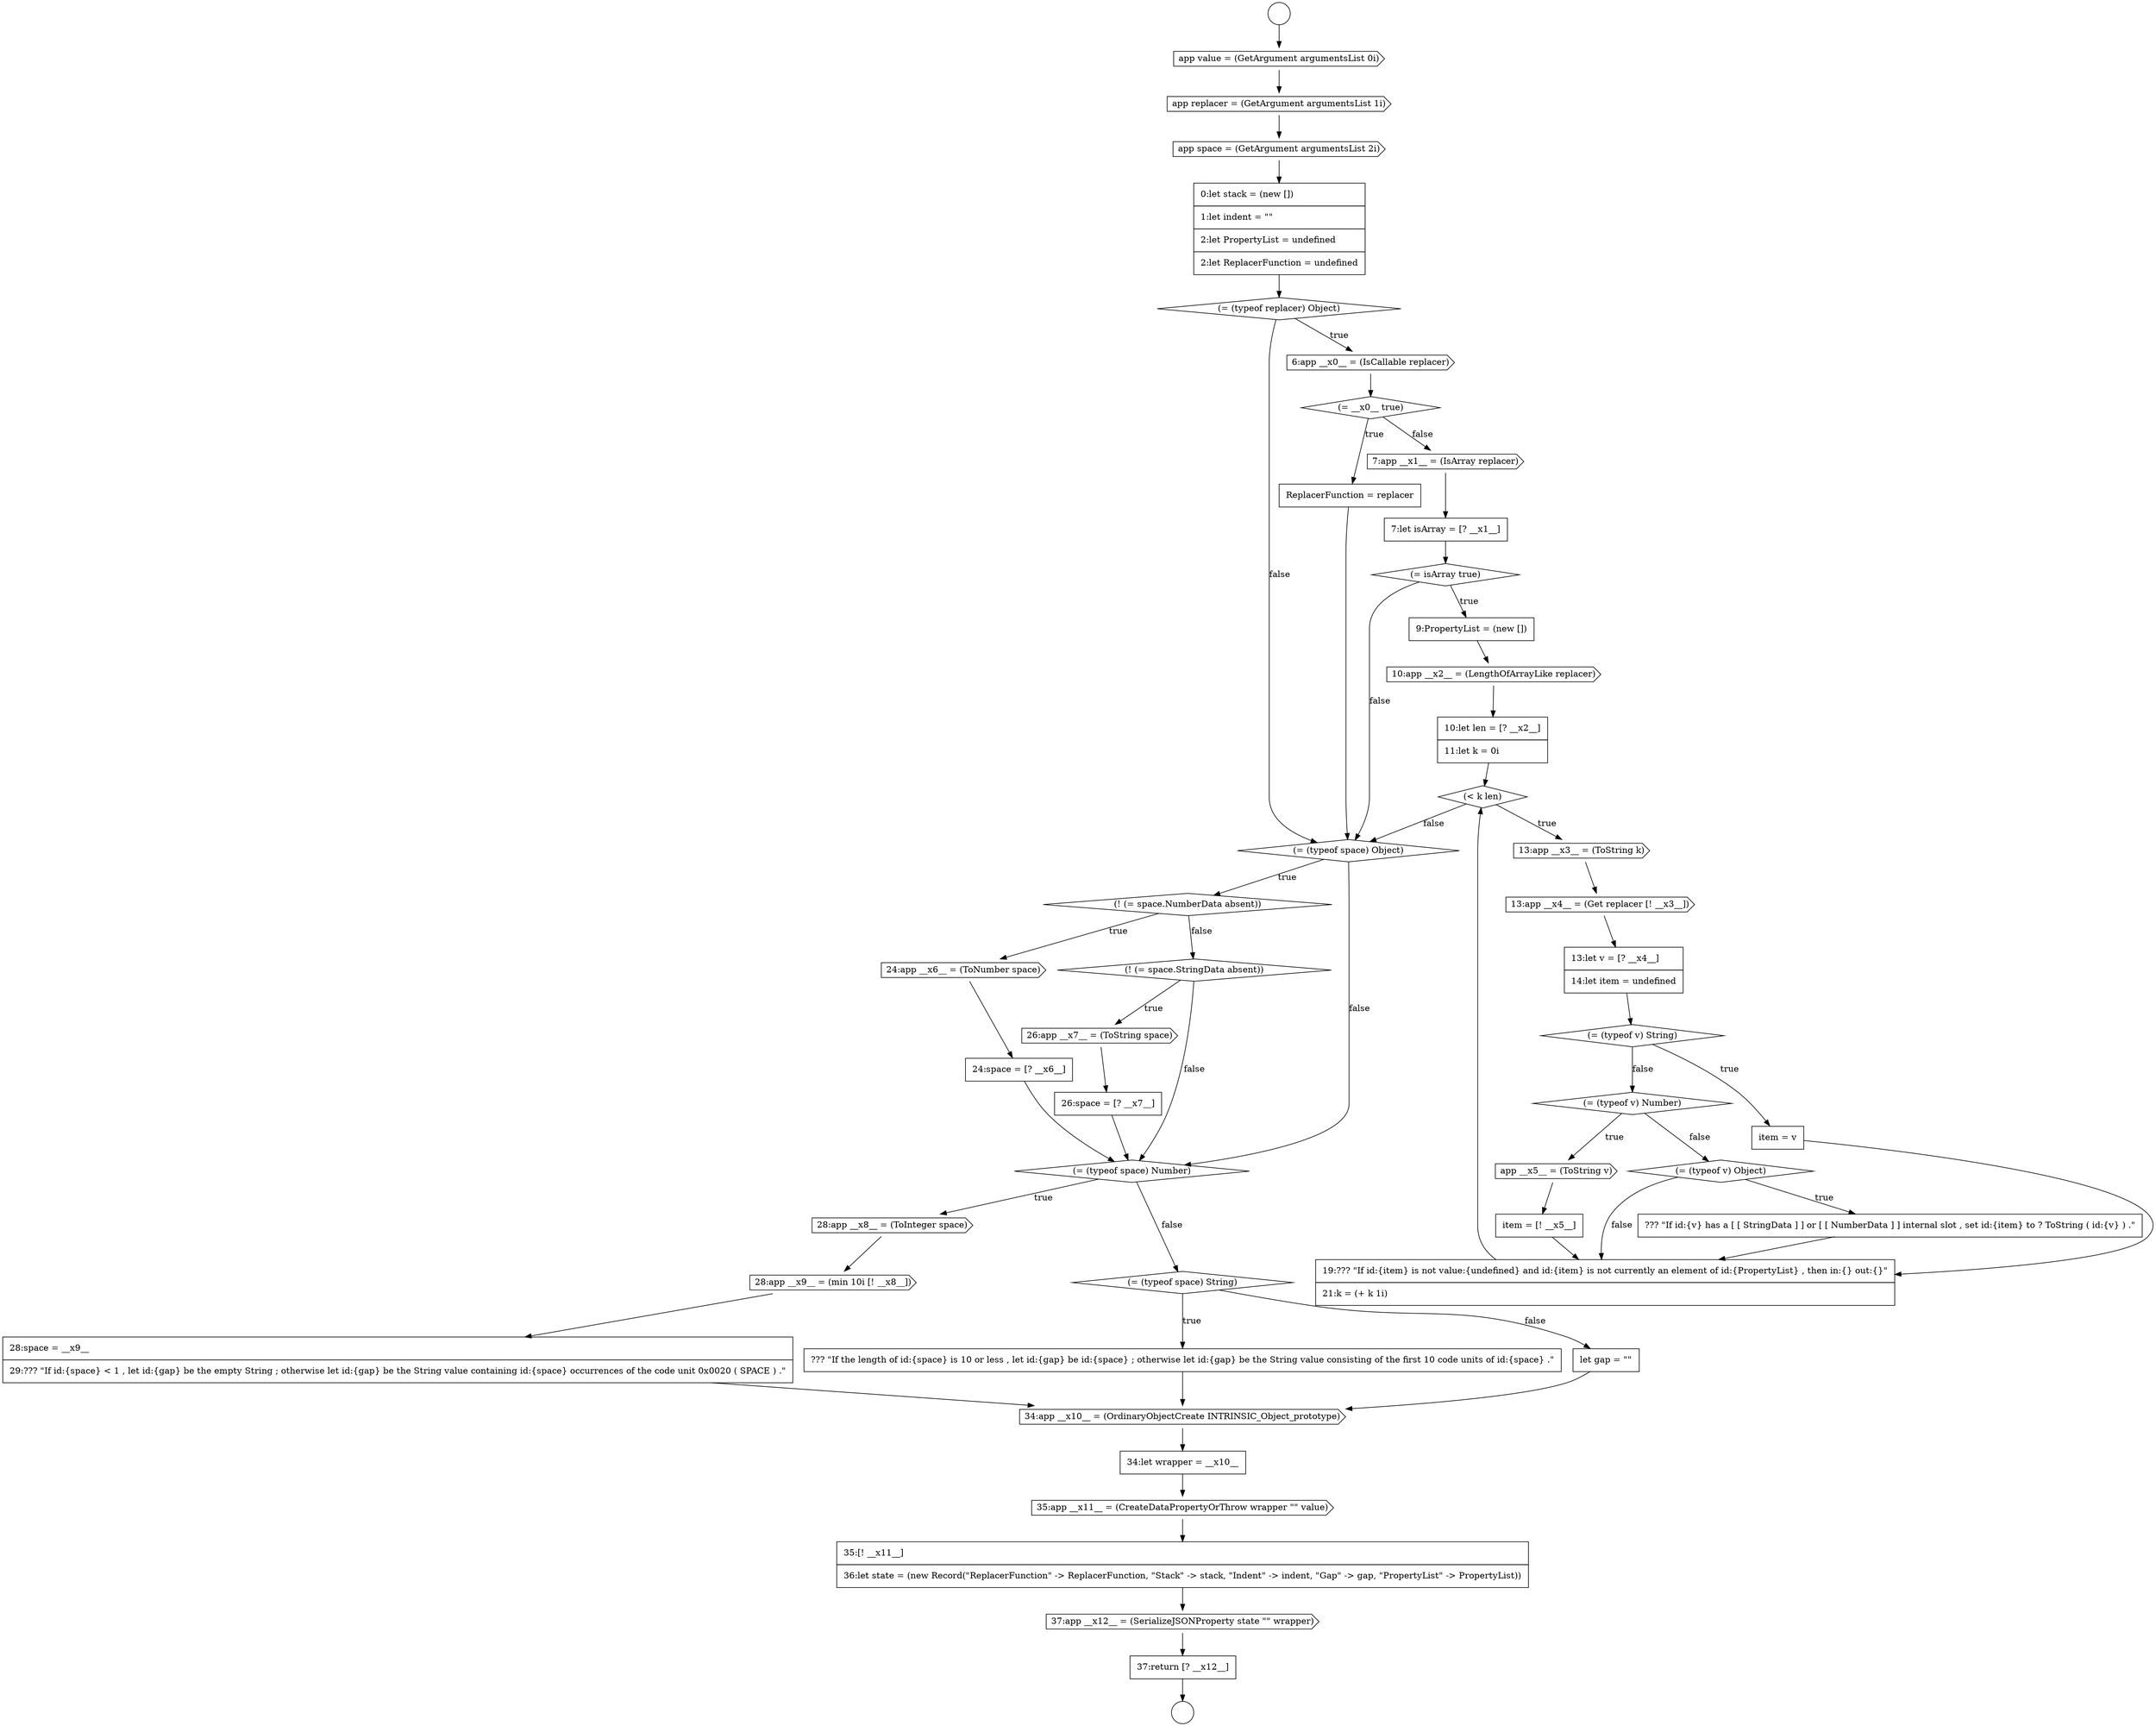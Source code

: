 digraph {
  node0 [shape=circle label=" " color="black" fillcolor="white" style=filled]
  node5 [shape=none, margin=0, label=<<font color="black">
    <table border="0" cellborder="1" cellspacing="0" cellpadding="10">
      <tr><td align="left">0:let stack = (new [])</td></tr>
      <tr><td align="left">1:let indent = &quot;&quot;</td></tr>
      <tr><td align="left">2:let PropertyList = undefined</td></tr>
      <tr><td align="left">2:let ReplacerFunction = undefined</td></tr>
    </table>
  </font>> color="black" fillcolor="white" style=filled]
  node10 [shape=cds, label=<<font color="black">7:app __x1__ = (IsArray replacer)</font>> color="black" fillcolor="white" style=filled]
  node14 [shape=cds, label=<<font color="black">10:app __x2__ = (LengthOfArrayLike replacer)</font>> color="black" fillcolor="white" style=filled]
  node1 [shape=circle label=" " color="black" fillcolor="white" style=filled]
  node6 [shape=diamond, label=<<font color="black">(= (typeof replacer) Object)</font>> color="black" fillcolor="white" style=filled]
  node9 [shape=none, margin=0, label=<<font color="black">
    <table border="0" cellborder="1" cellspacing="0" cellpadding="10">
      <tr><td align="left">ReplacerFunction = replacer</td></tr>
    </table>
  </font>> color="black" fillcolor="white" style=filled]
  node2 [shape=cds, label=<<font color="black">app value = (GetArgument argumentsList 0i)</font>> color="black" fillcolor="white" style=filled]
  node12 [shape=diamond, label=<<font color="black">(= isArray true)</font>> color="black" fillcolor="white" style=filled]
  node18 [shape=cds, label=<<font color="black">13:app __x4__ = (Get replacer [! __x3__])</font>> color="black" fillcolor="white" style=filled]
  node8 [shape=diamond, label=<<font color="black">(= __x0__ true)</font>> color="black" fillcolor="white" style=filled]
  node4 [shape=cds, label=<<font color="black">app space = (GetArgument argumentsList 2i)</font>> color="black" fillcolor="white" style=filled]
  node42 [shape=cds, label=<<font color="black">34:app __x10__ = (OrdinaryObjectCreate INTRINSIC_Object_prototype)</font>> color="black" fillcolor="white" style=filled]
  node24 [shape=none, margin=0, label=<<font color="black">
    <table border="0" cellborder="1" cellspacing="0" cellpadding="10">
      <tr><td align="left">item = [! __x5__]</td></tr>
    </table>
  </font>> color="black" fillcolor="white" style=filled]
  node37 [shape=cds, label=<<font color="black">28:app __x9__ = (min 10i [! __x8__])</font>> color="black" fillcolor="white" style=filled]
  node25 [shape=diamond, label=<<font color="black">(= (typeof v) Object)</font>> color="black" fillcolor="white" style=filled]
  node20 [shape=diamond, label=<<font color="black">(= (typeof v) String)</font>> color="black" fillcolor="white" style=filled]
  node46 [shape=cds, label=<<font color="black">37:app __x12__ = (SerializeJSONProperty state &quot;&quot; wrapper)</font>> color="black" fillcolor="white" style=filled]
  node29 [shape=diamond, label=<<font color="black">(! (= space.NumberData absent))</font>> color="black" fillcolor="white" style=filled]
  node21 [shape=none, margin=0, label=<<font color="black">
    <table border="0" cellborder="1" cellspacing="0" cellpadding="10">
      <tr><td align="left">item = v</td></tr>
    </table>
  </font>> color="black" fillcolor="white" style=filled]
  node33 [shape=cds, label=<<font color="black">26:app __x7__ = (ToString space)</font>> color="black" fillcolor="white" style=filled]
  node28 [shape=diamond, label=<<font color="black">(= (typeof space) Object)</font>> color="black" fillcolor="white" style=filled]
  node38 [shape=none, margin=0, label=<<font color="black">
    <table border="0" cellborder="1" cellspacing="0" cellpadding="10">
      <tr><td align="left">28:space = __x9__</td></tr>
      <tr><td align="left">29:??? &quot;If id:{space} &lt; 1 , let id:{gap} be the empty String ; otherwise let id:{gap} be the String value containing id:{space} occurrences of the code unit 0x0020 ( SPACE ) .&quot;</td></tr>
    </table>
  </font>> color="black" fillcolor="white" style=filled]
  node13 [shape=none, margin=0, label=<<font color="black">
    <table border="0" cellborder="1" cellspacing="0" cellpadding="10">
      <tr><td align="left">9:PropertyList = (new [])</td></tr>
    </table>
  </font>> color="black" fillcolor="white" style=filled]
  node41 [shape=none, margin=0, label=<<font color="black">
    <table border="0" cellborder="1" cellspacing="0" cellpadding="10">
      <tr><td align="left">let gap = &quot;&quot;</td></tr>
    </table>
  </font>> color="black" fillcolor="white" style=filled]
  node45 [shape=none, margin=0, label=<<font color="black">
    <table border="0" cellborder="1" cellspacing="0" cellpadding="10">
      <tr><td align="left">35:[! __x11__]</td></tr>
      <tr><td align="left">36:let state = (new Record(&quot;ReplacerFunction&quot; -&gt; ReplacerFunction, &quot;Stack&quot; -&gt; stack, &quot;Indent&quot; -&gt; indent, &quot;Gap&quot; -&gt; gap, &quot;PropertyList&quot; -&gt; PropertyList))</td></tr>
    </table>
  </font>> color="black" fillcolor="white" style=filled]
  node17 [shape=cds, label=<<font color="black">13:app __x3__ = (ToString k)</font>> color="black" fillcolor="white" style=filled]
  node32 [shape=diamond, label=<<font color="black">(! (= space.StringData absent))</font>> color="black" fillcolor="white" style=filled]
  node34 [shape=none, margin=0, label=<<font color="black">
    <table border="0" cellborder="1" cellspacing="0" cellpadding="10">
      <tr><td align="left">26:space = [? __x7__]</td></tr>
    </table>
  </font>> color="black" fillcolor="white" style=filled]
  node22 [shape=diamond, label=<<font color="black">(= (typeof v) Number)</font>> color="black" fillcolor="white" style=filled]
  node44 [shape=cds, label=<<font color="black">35:app __x11__ = (CreateDataPropertyOrThrow wrapper &quot;&quot; value)</font>> color="black" fillcolor="white" style=filled]
  node27 [shape=none, margin=0, label=<<font color="black">
    <table border="0" cellborder="1" cellspacing="0" cellpadding="10">
      <tr><td align="left">19:??? &quot;If id:{item} is not value:{undefined} and id:{item} is not currently an element of id:{PropertyList} , then in:{} out:{}&quot;</td></tr>
      <tr><td align="left">21:k = (+ k 1i)</td></tr>
    </table>
  </font>> color="black" fillcolor="white" style=filled]
  node7 [shape=cds, label=<<font color="black">6:app __x0__ = (IsCallable replacer)</font>> color="black" fillcolor="white" style=filled]
  node39 [shape=diamond, label=<<font color="black">(= (typeof space) String)</font>> color="black" fillcolor="white" style=filled]
  node3 [shape=cds, label=<<font color="black">app replacer = (GetArgument argumentsList 1i)</font>> color="black" fillcolor="white" style=filled]
  node35 [shape=diamond, label=<<font color="black">(= (typeof space) Number)</font>> color="black" fillcolor="white" style=filled]
  node16 [shape=diamond, label=<<font color="black">(&lt; k len)</font>> color="black" fillcolor="white" style=filled]
  node31 [shape=none, margin=0, label=<<font color="black">
    <table border="0" cellborder="1" cellspacing="0" cellpadding="10">
      <tr><td align="left">24:space = [? __x6__]</td></tr>
    </table>
  </font>> color="black" fillcolor="white" style=filled]
  node11 [shape=none, margin=0, label=<<font color="black">
    <table border="0" cellborder="1" cellspacing="0" cellpadding="10">
      <tr><td align="left">7:let isArray = [? __x1__]</td></tr>
    </table>
  </font>> color="black" fillcolor="white" style=filled]
  node43 [shape=none, margin=0, label=<<font color="black">
    <table border="0" cellborder="1" cellspacing="0" cellpadding="10">
      <tr><td align="left">34:let wrapper = __x10__</td></tr>
    </table>
  </font>> color="black" fillcolor="white" style=filled]
  node40 [shape=none, margin=0, label=<<font color="black">
    <table border="0" cellborder="1" cellspacing="0" cellpadding="10">
      <tr><td align="left">??? &quot;If the length of id:{space} is 10 or less , let id:{gap} be id:{space} ; otherwise let id:{gap} be the String value consisting of the first 10 code units of id:{space} .&quot;</td></tr>
    </table>
  </font>> color="black" fillcolor="white" style=filled]
  node26 [shape=none, margin=0, label=<<font color="black">
    <table border="0" cellborder="1" cellspacing="0" cellpadding="10">
      <tr><td align="left">??? &quot;If id:{v} has a [ [ StringData ] ] or [ [ NumberData ] ] internal slot , set id:{item} to ? ToString ( id:{v} ) .&quot;</td></tr>
    </table>
  </font>> color="black" fillcolor="white" style=filled]
  node23 [shape=cds, label=<<font color="black">app __x5__ = (ToString v)</font>> color="black" fillcolor="white" style=filled]
  node36 [shape=cds, label=<<font color="black">28:app __x8__ = (ToInteger space)</font>> color="black" fillcolor="white" style=filled]
  node30 [shape=cds, label=<<font color="black">24:app __x6__ = (ToNumber space)</font>> color="black" fillcolor="white" style=filled]
  node19 [shape=none, margin=0, label=<<font color="black">
    <table border="0" cellborder="1" cellspacing="0" cellpadding="10">
      <tr><td align="left">13:let v = [? __x4__]</td></tr>
      <tr><td align="left">14:let item = undefined</td></tr>
    </table>
  </font>> color="black" fillcolor="white" style=filled]
  node47 [shape=none, margin=0, label=<<font color="black">
    <table border="0" cellborder="1" cellspacing="0" cellpadding="10">
      <tr><td align="left">37:return [? __x12__]</td></tr>
    </table>
  </font>> color="black" fillcolor="white" style=filled]
  node15 [shape=none, margin=0, label=<<font color="black">
    <table border="0" cellborder="1" cellspacing="0" cellpadding="10">
      <tr><td align="left">10:let len = [? __x2__]</td></tr>
      <tr><td align="left">11:let k = 0i</td></tr>
    </table>
  </font>> color="black" fillcolor="white" style=filled]
  node12 -> node13 [label=<<font color="black">true</font>> color="black"]
  node12 -> node28 [label=<<font color="black">false</font>> color="black"]
  node36 -> node37 [ color="black"]
  node30 -> node31 [ color="black"]
  node26 -> node27 [ color="black"]
  node27 -> node16 [ color="black"]
  node8 -> node9 [label=<<font color="black">true</font>> color="black"]
  node8 -> node10 [label=<<font color="black">false</font>> color="black"]
  node17 -> node18 [ color="black"]
  node5 -> node6 [ color="black"]
  node3 -> node4 [ color="black"]
  node7 -> node8 [ color="black"]
  node6 -> node7 [label=<<font color="black">true</font>> color="black"]
  node6 -> node28 [label=<<font color="black">false</font>> color="black"]
  node18 -> node19 [ color="black"]
  node42 -> node43 [ color="black"]
  node34 -> node35 [ color="black"]
  node2 -> node3 [ color="black"]
  node15 -> node16 [ color="black"]
  node11 -> node12 [ color="black"]
  node25 -> node26 [label=<<font color="black">true</font>> color="black"]
  node25 -> node27 [label=<<font color="black">false</font>> color="black"]
  node19 -> node20 [ color="black"]
  node13 -> node14 [ color="black"]
  node22 -> node23 [label=<<font color="black">true</font>> color="black"]
  node22 -> node25 [label=<<font color="black">false</font>> color="black"]
  node45 -> node46 [ color="black"]
  node0 -> node2 [ color="black"]
  node43 -> node44 [ color="black"]
  node40 -> node42 [ color="black"]
  node44 -> node45 [ color="black"]
  node37 -> node38 [ color="black"]
  node38 -> node42 [ color="black"]
  node16 -> node17 [label=<<font color="black">true</font>> color="black"]
  node16 -> node28 [label=<<font color="black">false</font>> color="black"]
  node23 -> node24 [ color="black"]
  node14 -> node15 [ color="black"]
  node10 -> node11 [ color="black"]
  node31 -> node35 [ color="black"]
  node29 -> node30 [label=<<font color="black">true</font>> color="black"]
  node29 -> node32 [label=<<font color="black">false</font>> color="black"]
  node9 -> node28 [ color="black"]
  node20 -> node21 [label=<<font color="black">true</font>> color="black"]
  node20 -> node22 [label=<<font color="black">false</font>> color="black"]
  node35 -> node36 [label=<<font color="black">true</font>> color="black"]
  node35 -> node39 [label=<<font color="black">false</font>> color="black"]
  node4 -> node5 [ color="black"]
  node24 -> node27 [ color="black"]
  node46 -> node47 [ color="black"]
  node47 -> node1 [ color="black"]
  node21 -> node27 [ color="black"]
  node28 -> node29 [label=<<font color="black">true</font>> color="black"]
  node28 -> node35 [label=<<font color="black">false</font>> color="black"]
  node32 -> node33 [label=<<font color="black">true</font>> color="black"]
  node32 -> node35 [label=<<font color="black">false</font>> color="black"]
  node39 -> node40 [label=<<font color="black">true</font>> color="black"]
  node39 -> node41 [label=<<font color="black">false</font>> color="black"]
  node33 -> node34 [ color="black"]
  node41 -> node42 [ color="black"]
}
